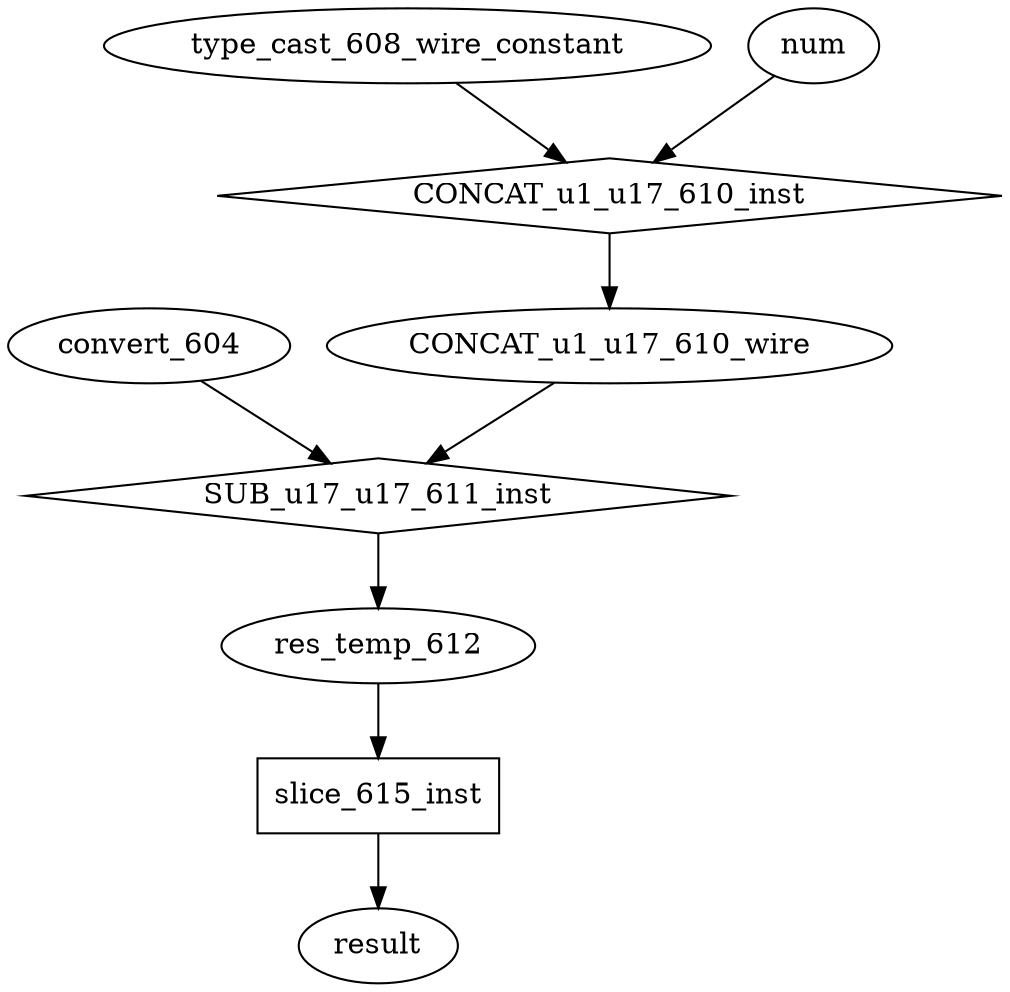 digraph data_path {
  CONCAT_u1_u17_610_wire [shape=ellipse];
  convert_604 [shape=ellipse];
  res_temp_612 [shape=ellipse];
  type_cast_608_wire_constant [shape=ellipse];
  CONCAT_u1_u17_610_inst [shape=diamond];
type_cast_608_wire_constant  -> CONCAT_u1_u17_610_inst;
num  -> CONCAT_u1_u17_610_inst;
CONCAT_u1_u17_610_inst -> CONCAT_u1_u17_610_wire;
  SUB_u17_u17_611_inst [shape=diamond];
convert_604  -> SUB_u17_u17_611_inst;
CONCAT_u1_u17_610_wire  -> SUB_u17_u17_611_inst;
SUB_u17_u17_611_inst -> res_temp_612;
  slice_615_inst [shape=rectangle];
res_temp_612  -> slice_615_inst;
slice_615_inst -> result;
}
